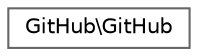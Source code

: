 digraph "Graphical Class Hierarchy"
{
 // LATEX_PDF_SIZE
  bgcolor="transparent";
  edge [fontname=Helvetica,fontsize=10,labelfontname=Helvetica,labelfontsize=10];
  node [fontname=Helvetica,fontsize=10,shape=box,height=0.2,width=0.4];
  rankdir="LR";
  Node0 [id="Node000000",label="GitHub\\GitHub",height=0.2,width=0.4,color="grey40", fillcolor="white", style="filled",URL="$classGitHub_1_1GitHub.html",tooltip=" "];
}
